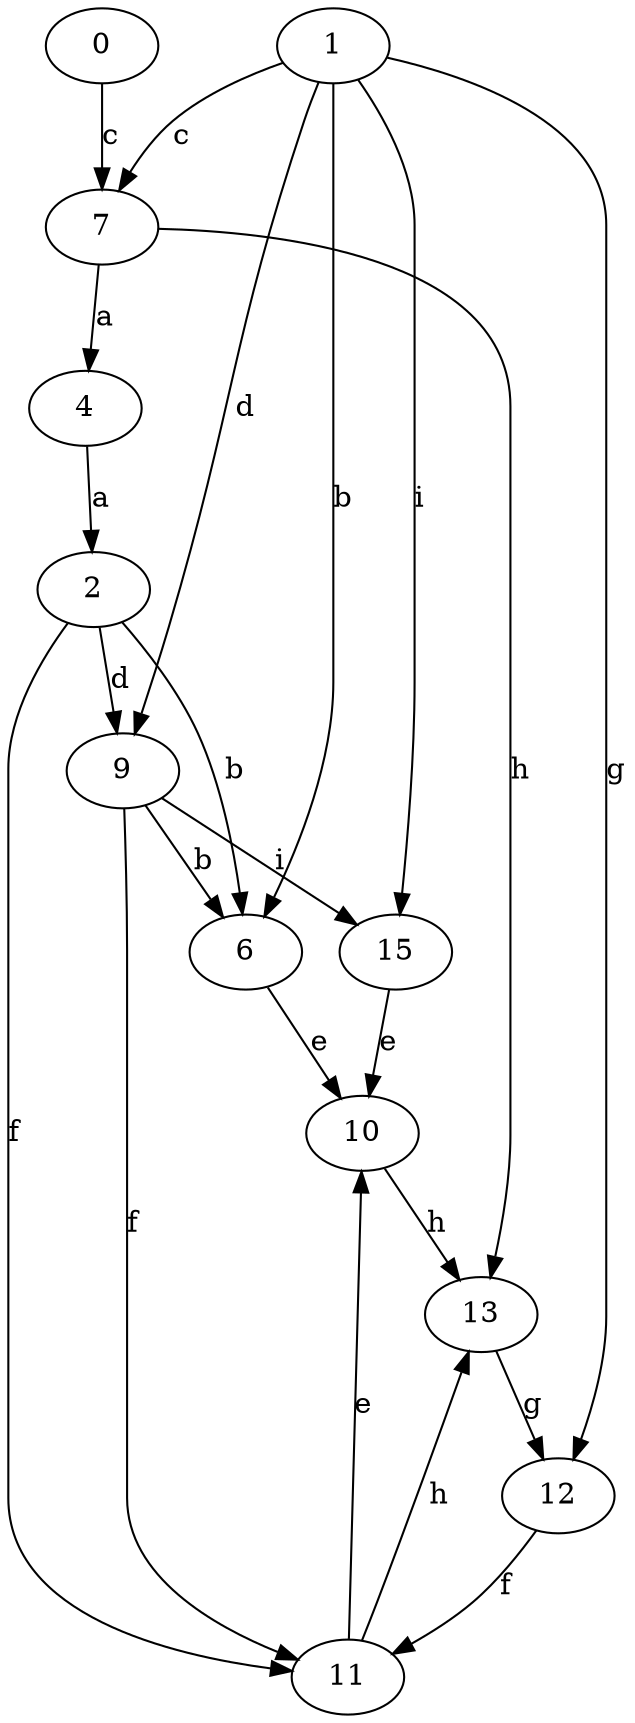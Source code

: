 strict digraph  {
2;
4;
0;
1;
6;
7;
9;
10;
11;
12;
13;
15;
2 -> 6  [label=b];
2 -> 9  [label=d];
2 -> 11  [label=f];
4 -> 2  [label=a];
0 -> 7  [label=c];
1 -> 6  [label=b];
1 -> 7  [label=c];
1 -> 9  [label=d];
1 -> 12  [label=g];
1 -> 15  [label=i];
6 -> 10  [label=e];
7 -> 4  [label=a];
7 -> 13  [label=h];
9 -> 6  [label=b];
9 -> 11  [label=f];
9 -> 15  [label=i];
10 -> 13  [label=h];
11 -> 10  [label=e];
11 -> 13  [label=h];
12 -> 11  [label=f];
13 -> 12  [label=g];
15 -> 10  [label=e];
}
